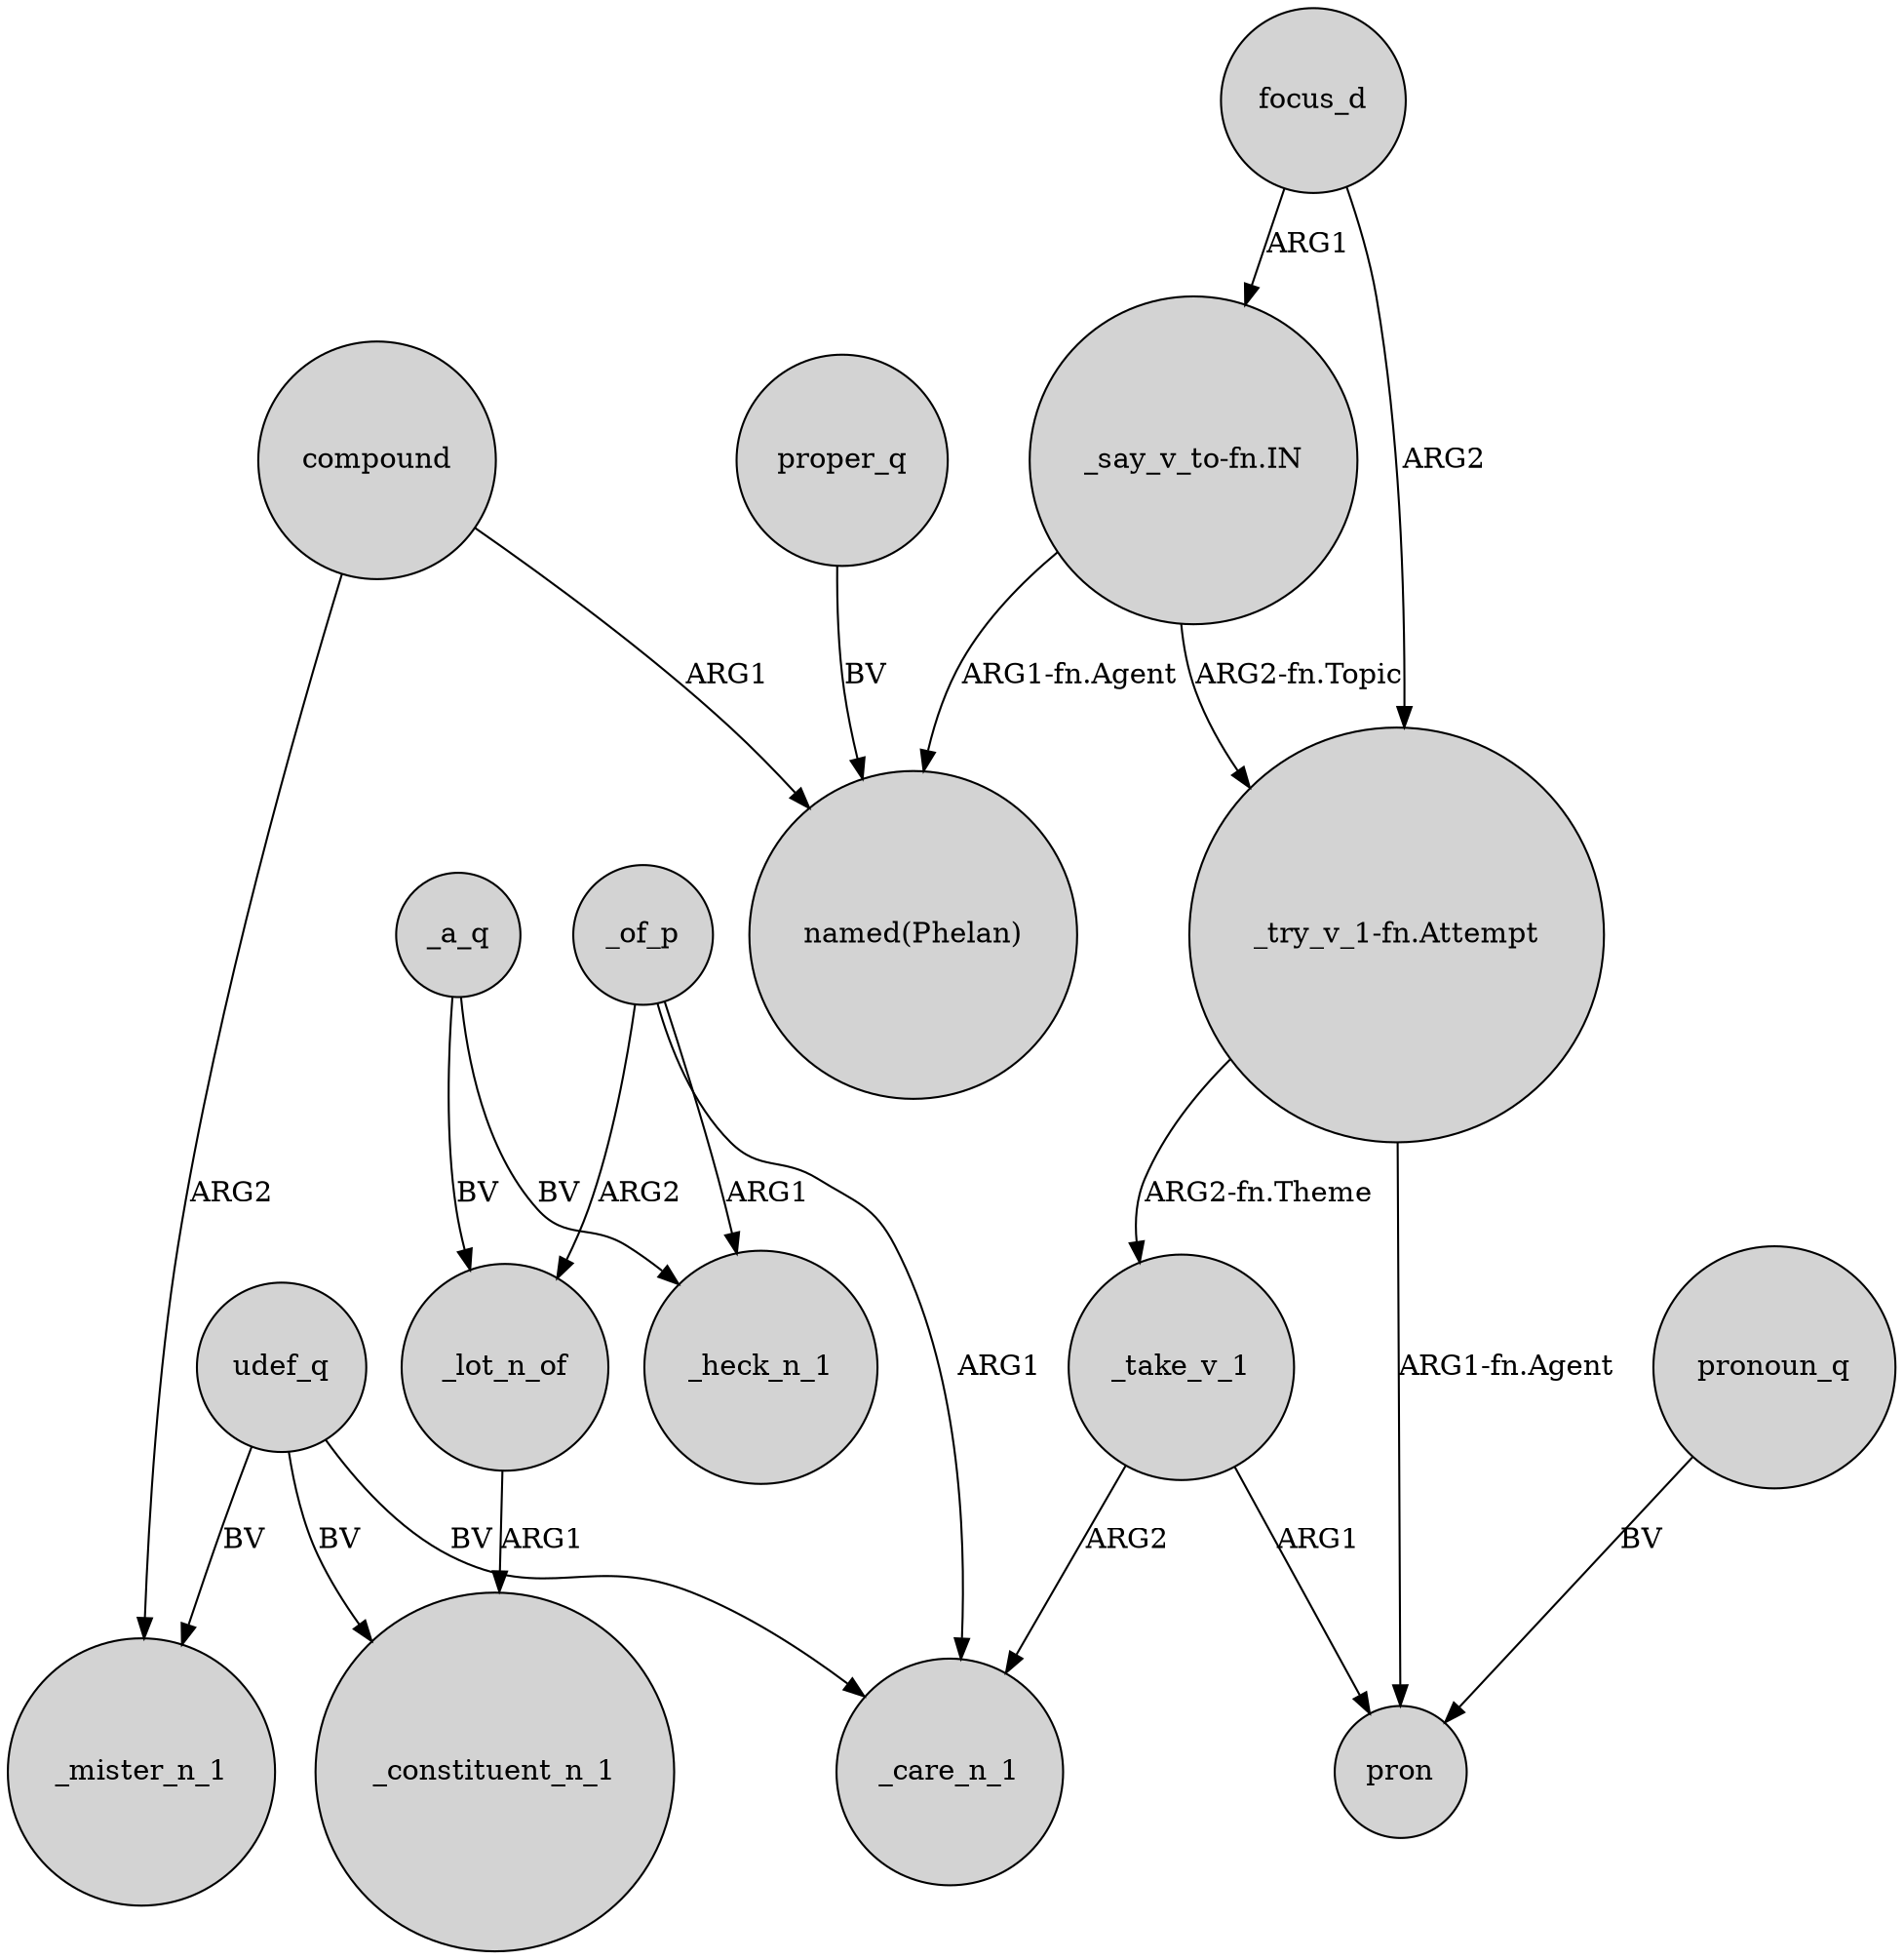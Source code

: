 digraph {
	node [shape=circle style=filled]
	_a_q -> _lot_n_of [label=BV]
	_lot_n_of -> _constituent_n_1 [label=ARG1]
	compound -> _mister_n_1 [label=ARG2]
	udef_q -> _care_n_1 [label=BV]
	udef_q -> _mister_n_1 [label=BV]
	focus_d -> "_try_v_1-fn.Attempt" [label=ARG2]
	_take_v_1 -> pron [label=ARG1]
	udef_q -> _constituent_n_1 [label=BV]
	"_try_v_1-fn.Attempt" -> _take_v_1 [label="ARG2-fn.Theme"]
	pronoun_q -> pron [label=BV]
	_of_p -> _heck_n_1 [label=ARG1]
	"_say_v_to-fn.IN" -> "_try_v_1-fn.Attempt" [label="ARG2-fn.Topic"]
	compound -> "named(Phelan)" [label=ARG1]
	_a_q -> _heck_n_1 [label=BV]
	_take_v_1 -> _care_n_1 [label=ARG2]
	"_try_v_1-fn.Attempt" -> pron [label="ARG1-fn.Agent"]
	proper_q -> "named(Phelan)" [label=BV]
	_of_p -> _care_n_1 [label=ARG1]
	_of_p -> _lot_n_of [label=ARG2]
	"_say_v_to-fn.IN" -> "named(Phelan)" [label="ARG1-fn.Agent"]
	focus_d -> "_say_v_to-fn.IN" [label=ARG1]
}
